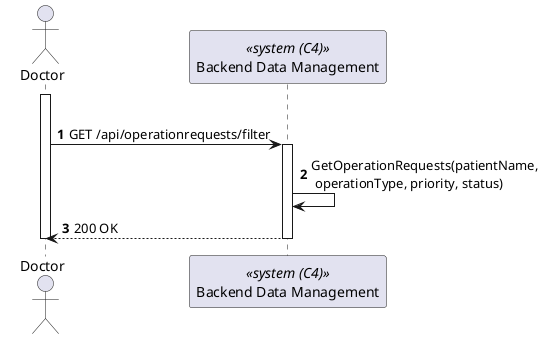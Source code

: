 
@startuml process-view
autonumber

actor "Doctor" as Doctor
participant BackendDataManagement as "Backend Data Management" <<system (C4)>>

activate Doctor

    alt Get operation types
        Doctor-> BackendDataManagement : GET /api/operationrequests/filter

        activate BackendDataManagement

            BackendDataManagement -> BackendDataManagement : GetOperationRequests(patientName,\n operationType, priority, status)

        Doctor <-- BackendDataManagement : 200 OK
        deactivate BackendDataManagement

deactivate Doctor

@enduml